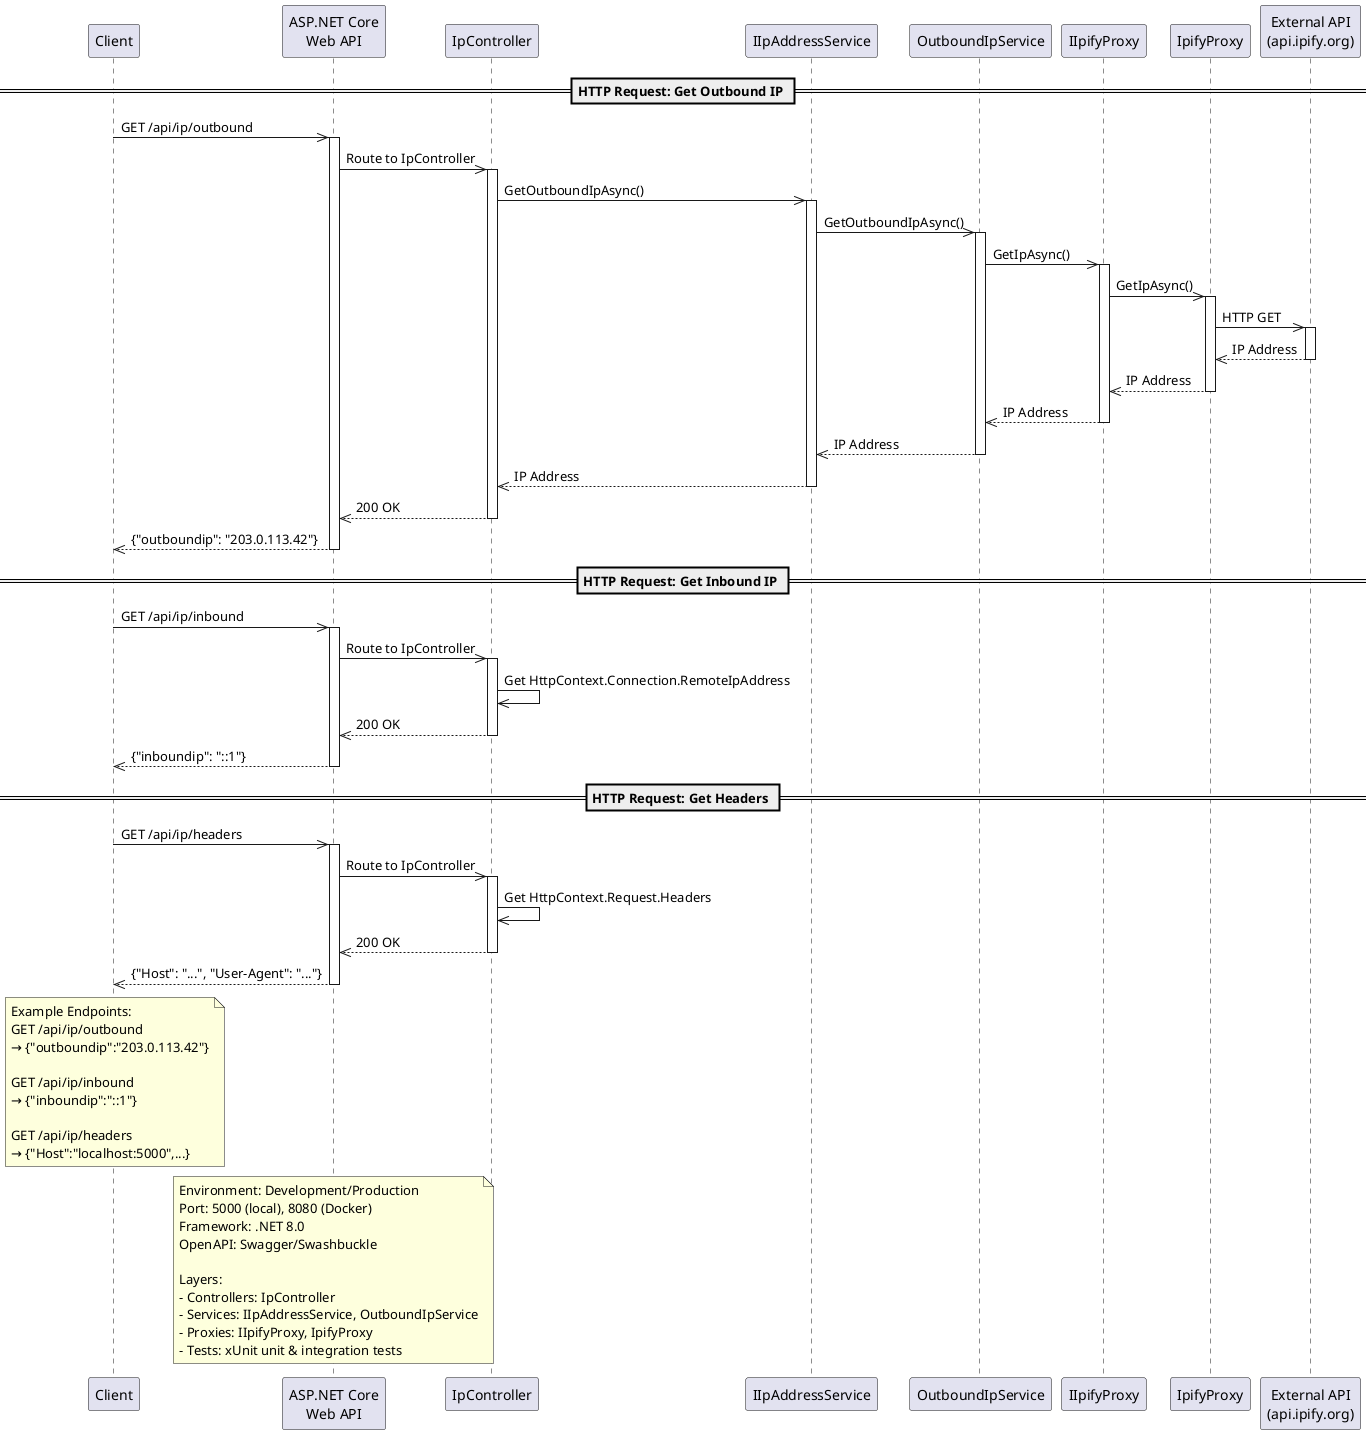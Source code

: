 @startuml Simple DotNet Service Architecture

participant Client as C
participant "ASP.NET Core\nWeb API" as API
participant "IpController" as Controller
participant "IIpAddressService" as Service
participant "OutboundIpService" as ServiceImpl
participant "IIpifyProxy" as Proxy
participant "IpifyProxy" as ProxyImpl
participant "External API\n(api.ipify.org)" as ExtAPI

== HTTP Request: Get Outbound IP ==
C ->> API: GET /api/ip/outbound
activate API

API ->> Controller: Route to IpController
activate Controller

Controller ->> Service: GetOutboundIpAsync()
activate Service

Service ->> ServiceImpl: GetOutboundIpAsync()
activate ServiceImpl

ServiceImpl ->> Proxy: GetIpAsync()
activate Proxy

Proxy ->> ProxyImpl: GetIpAsync()
activate ProxyImpl

ProxyImpl ->> ExtAPI: HTTP GET
activate ExtAPI
ExtAPI -->> ProxyImpl: IP Address
deactivate ExtAPI

ProxyImpl -->> Proxy: IP Address
deactivate ProxyImpl

Proxy -->> ServiceImpl: IP Address
deactivate Proxy

ServiceImpl -->> Service: IP Address
deactivate ServiceImpl

Service -->> Controller: IP Address
deactivate Service

Controller -->> API: 200 OK
deactivate Controller

API -->> C: {"outboundip": "203.0.113.42"}
deactivate API

== HTTP Request: Get Inbound IP ==
C ->> API: GET /api/ip/inbound
activate API

API ->> Controller: Route to IpController
activate Controller

Controller ->> Controller: Get HttpContext.Connection.RemoteIpAddress
Controller -->> API: 200 OK
deactivate Controller

API -->> C: {"inboundip": "::1"}
deactivate API

== HTTP Request: Get Headers ==
C ->> API: GET /api/ip/headers
activate API

API ->> Controller: Route to IpController
activate Controller

Controller ->> Controller: Get HttpContext.Request.Headers
Controller -->> API: 200 OK
deactivate Controller

API -->> C: {"Host": "...", "User-Agent": "..."}
deactivate API

note over C
  Example Endpoints:
  GET /api/ip/outbound
  → {"outboundip":"203.0.113.42"}
  
  GET /api/ip/inbound
  → {"inboundip":"::1"}
  
  GET /api/ip/headers
  → {"Host":"localhost:5000",...}
end note

note over API
  Environment: Development/Production
  Port: 5000 (local), 8080 (Docker)
  Framework: .NET 8.0
  OpenAPI: Swagger/Swashbuckle
  
  Layers:
  - Controllers: IpController
  - Services: IIpAddressService, OutboundIpService
  - Proxies: IIpifyProxy, IpifyProxy
  - Tests: xUnit unit & integration tests
end note

@enduml